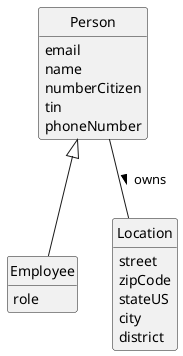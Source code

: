 @startuml
skinparam monochrome true
skinparam packageStyle rectangle
skinparam shadowing false

'left to right direction

skinparam classAttributeIconSize 0

hide circle
hide methods



class Person{
   email
   name
   numberCitizen
   tin
   phoneNumber
}

class Employee{
   role
}

class Location{
    street
    zipCode
    stateUS
    city
    district
}




Person -- Location: owns >

Person <|-- Employee

@enduml